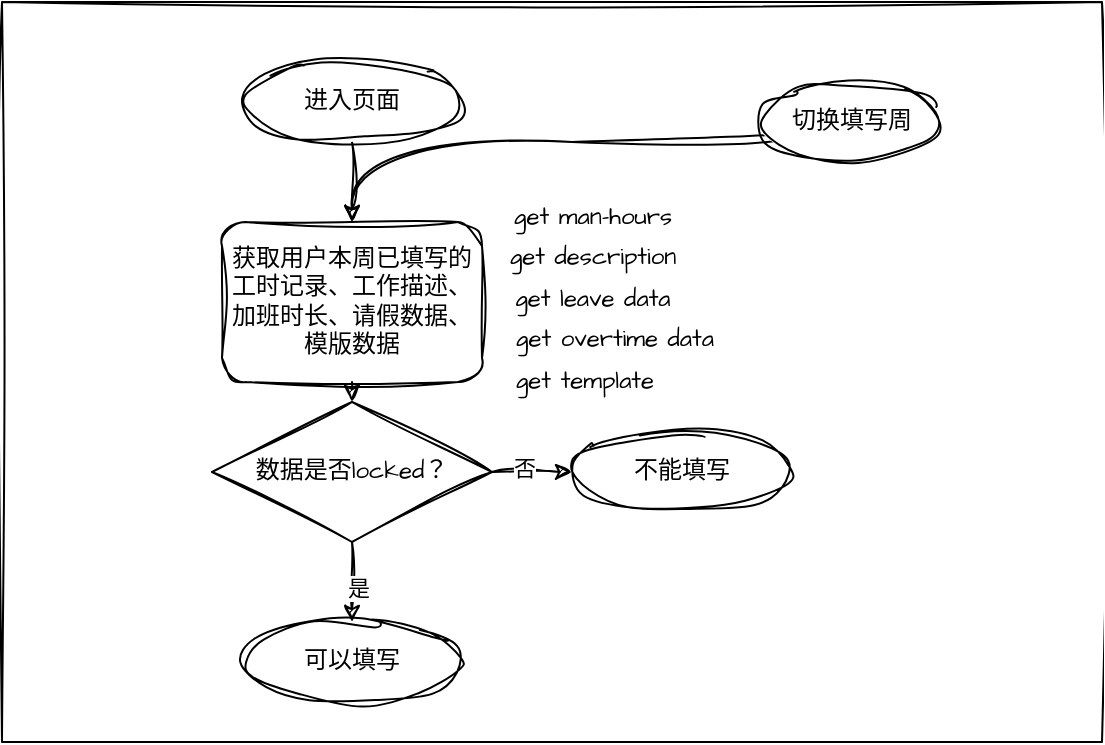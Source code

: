 <mxfile version="24.2.0" type="github">
  <diagram name="第 1 页" id="miGAgHpor00Gb3VYKy4M">
    <mxGraphModel dx="1494" dy="343" grid="1" gridSize="10" guides="1" tooltips="1" connect="1" arrows="1" fold="1" page="1" pageScale="1" pageWidth="827" pageHeight="1169" math="0" shadow="0">
      <root>
        <mxCell id="0" />
        <mxCell id="1" parent="0" />
        <mxCell id="1MVvSU5XBwLfO8CINbHJ-28" value="" style="rounded=0;whiteSpace=wrap;html=1;sketch=1;hachureGap=4;jiggle=2;curveFitting=1;fontFamily=Architects Daughter;fontSource=https%3A%2F%2Ffonts.googleapis.com%2Fcss%3Ffamily%3DArchitects%2BDaughter;" vertex="1" parent="1">
          <mxGeometry x="-800" y="20" width="550" height="370" as="geometry" />
        </mxCell>
        <mxCell id="1MVvSU5XBwLfO8CINbHJ-19" style="edgeStyle=orthogonalEdgeStyle;sketch=1;hachureGap=4;jiggle=2;curveFitting=1;orthogonalLoop=1;jettySize=auto;html=1;exitX=0.5;exitY=1;exitDx=0;exitDy=0;entryX=0.5;entryY=0;entryDx=0;entryDy=0;fontFamily=Architects Daughter;fontSource=https%3A%2F%2Ffonts.googleapis.com%2Fcss%3Ffamily%3DArchitects%2BDaughter;" edge="1" parent="1" source="1MVvSU5XBwLfO8CINbHJ-8" target="1MVvSU5XBwLfO8CINbHJ-16">
          <mxGeometry relative="1" as="geometry" />
        </mxCell>
        <mxCell id="1MVvSU5XBwLfO8CINbHJ-8" value="获取用户本周已填写的工时记录、工作描述、加班时长、请假数据、模版数据" style="rounded=1;whiteSpace=wrap;html=1;sketch=1;hachureGap=4;jiggle=2;curveFitting=1;fontFamily=Architects Daughter;fontSource=https%3A%2F%2Ffonts.googleapis.com%2Fcss%3Ffamily%3DArchitects%2BDaughter;" vertex="1" parent="1">
          <mxGeometry x="-690" y="130" width="130" height="80" as="geometry" />
        </mxCell>
        <mxCell id="1MVvSU5XBwLfO8CINbHJ-14" style="edgeStyle=orthogonalEdgeStyle;sketch=1;hachureGap=4;jiggle=2;curveFitting=1;orthogonalLoop=1;jettySize=auto;html=1;exitX=0.5;exitY=1;exitDx=0;exitDy=0;fontFamily=Architects Daughter;fontSource=https%3A%2F%2Ffonts.googleapis.com%2Fcss%3Ffamily%3DArchitects%2BDaughter;" edge="1" parent="1" source="1MVvSU5XBwLfO8CINbHJ-13" target="1MVvSU5XBwLfO8CINbHJ-8">
          <mxGeometry relative="1" as="geometry">
            <mxPoint x="-625" y="110" as="targetPoint" />
          </mxGeometry>
        </mxCell>
        <mxCell id="1MVvSU5XBwLfO8CINbHJ-13" value="进入页面" style="ellipse;whiteSpace=wrap;html=1;sketch=1;hachureGap=4;jiggle=2;curveFitting=1;fontFamily=Architects Daughter;fontSource=https%3A%2F%2Ffonts.googleapis.com%2Fcss%3Ffamily%3DArchitects%2BDaughter;" vertex="1" parent="1">
          <mxGeometry x="-680" y="50" width="110" height="40" as="geometry" />
        </mxCell>
        <mxCell id="1MVvSU5XBwLfO8CINbHJ-21" style="edgeStyle=orthogonalEdgeStyle;sketch=1;hachureGap=4;jiggle=2;curveFitting=1;orthogonalLoop=1;jettySize=auto;html=1;exitX=0.5;exitY=1;exitDx=0;exitDy=0;fontFamily=Architects Daughter;fontSource=https%3A%2F%2Ffonts.googleapis.com%2Fcss%3Ffamily%3DArchitects%2BDaughter;" edge="1" parent="1" source="1MVvSU5XBwLfO8CINbHJ-16" target="1MVvSU5XBwLfO8CINbHJ-20">
          <mxGeometry relative="1" as="geometry" />
        </mxCell>
        <mxCell id="1MVvSU5XBwLfO8CINbHJ-24" value="是" style="edgeLabel;html=1;align=center;verticalAlign=middle;resizable=0;points=[];sketch=1;hachureGap=4;jiggle=2;curveFitting=1;fontFamily=Architects Daughter;fontSource=https%3A%2F%2Ffonts.googleapis.com%2Fcss%3Ffamily%3DArchitects%2BDaughter;" vertex="1" connectable="0" parent="1MVvSU5XBwLfO8CINbHJ-21">
          <mxGeometry x="0.125" y="3" relative="1" as="geometry">
            <mxPoint as="offset" />
          </mxGeometry>
        </mxCell>
        <mxCell id="1MVvSU5XBwLfO8CINbHJ-23" style="edgeStyle=orthogonalEdgeStyle;sketch=1;hachureGap=4;jiggle=2;curveFitting=1;orthogonalLoop=1;jettySize=auto;html=1;exitX=1;exitY=0.5;exitDx=0;exitDy=0;entryX=0;entryY=0.5;entryDx=0;entryDy=0;fontFamily=Architects Daughter;fontSource=https%3A%2F%2Ffonts.googleapis.com%2Fcss%3Ffamily%3DArchitects%2BDaughter;" edge="1" parent="1" source="1MVvSU5XBwLfO8CINbHJ-16" target="1MVvSU5XBwLfO8CINbHJ-22">
          <mxGeometry relative="1" as="geometry" />
        </mxCell>
        <mxCell id="1MVvSU5XBwLfO8CINbHJ-25" value="否" style="edgeLabel;html=1;align=center;verticalAlign=middle;resizable=0;points=[];sketch=1;hachureGap=4;jiggle=2;curveFitting=1;fontFamily=Architects Daughter;fontSource=https%3A%2F%2Ffonts.googleapis.com%2Fcss%3Ffamily%3DArchitects%2BDaughter;" vertex="1" connectable="0" parent="1MVvSU5XBwLfO8CINbHJ-23">
          <mxGeometry x="-0.208" y="2" relative="1" as="geometry">
            <mxPoint as="offset" />
          </mxGeometry>
        </mxCell>
        <mxCell id="1MVvSU5XBwLfO8CINbHJ-16" value="数据是否locked？" style="rhombus;whiteSpace=wrap;html=1;sketch=1;hachureGap=4;jiggle=2;curveFitting=1;fontFamily=Architects Daughter;fontSource=https%3A%2F%2Ffonts.googleapis.com%2Fcss%3Ffamily%3DArchitects%2BDaughter;" vertex="1" parent="1">
          <mxGeometry x="-695" y="220" width="140" height="70" as="geometry" />
        </mxCell>
        <mxCell id="1MVvSU5XBwLfO8CINbHJ-17" value="get man-hours" style="text;html=1;align=center;verticalAlign=middle;resizable=0;points=[];autosize=1;strokeColor=none;fillColor=none;fontFamily=Architects Daughter;fontSource=https%3A%2F%2Ffonts.googleapis.com%2Fcss%3Ffamily%3DArchitects%2BDaughter;" vertex="1" parent="1">
          <mxGeometry x="-555" y="113" width="100" height="30" as="geometry" />
        </mxCell>
        <mxCell id="1MVvSU5XBwLfO8CINbHJ-18" value="get description" style="text;html=1;align=center;verticalAlign=middle;resizable=0;points=[];autosize=1;strokeColor=none;fillColor=none;fontFamily=Architects Daughter;fontSource=https%3A%2F%2Ffonts.googleapis.com%2Fcss%3Ffamily%3DArchitects%2BDaughter;" vertex="1" parent="1">
          <mxGeometry x="-560" y="133" width="110" height="30" as="geometry" />
        </mxCell>
        <mxCell id="1MVvSU5XBwLfO8CINbHJ-20" value="可以填写" style="ellipse;whiteSpace=wrap;html=1;sketch=1;hachureGap=4;jiggle=2;curveFitting=1;fontFamily=Architects Daughter;fontSource=https%3A%2F%2Ffonts.googleapis.com%2Fcss%3Ffamily%3DArchitects%2BDaughter;" vertex="1" parent="1">
          <mxGeometry x="-680" y="330" width="110" height="40" as="geometry" />
        </mxCell>
        <mxCell id="1MVvSU5XBwLfO8CINbHJ-22" value="不能填写" style="ellipse;whiteSpace=wrap;html=1;sketch=1;hachureGap=4;jiggle=2;curveFitting=1;fontFamily=Architects Daughter;fontSource=https%3A%2F%2Ffonts.googleapis.com%2Fcss%3Ffamily%3DArchitects%2BDaughter;" vertex="1" parent="1">
          <mxGeometry x="-515" y="235" width="110" height="40" as="geometry" />
        </mxCell>
        <mxCell id="1MVvSU5XBwLfO8CINbHJ-33" style="edgeStyle=orthogonalEdgeStyle;sketch=1;hachureGap=4;jiggle=2;curveFitting=1;orthogonalLoop=1;jettySize=auto;html=1;entryX=0.5;entryY=0;entryDx=0;entryDy=0;fontFamily=Architects Daughter;fontSource=https%3A%2F%2Ffonts.googleapis.com%2Fcss%3Ffamily%3DArchitects%2BDaughter;curved=1;exitX=0;exitY=0.5;exitDx=0;exitDy=0;" edge="1" parent="1" source="1MVvSU5XBwLfO8CINbHJ-30" target="1MVvSU5XBwLfO8CINbHJ-8">
          <mxGeometry relative="1" as="geometry">
            <Array as="points">
              <mxPoint x="-405" y="90" />
              <mxPoint x="-625" y="90" />
            </Array>
          </mxGeometry>
        </mxCell>
        <mxCell id="1MVvSU5XBwLfO8CINbHJ-30" value="切换填写周" style="ellipse;whiteSpace=wrap;html=1;sketch=1;hachureGap=4;jiggle=2;curveFitting=1;fontFamily=Architects Daughter;fontSource=https%3A%2F%2Ffonts.googleapis.com%2Fcss%3Ffamily%3DArchitects%2BDaughter;" vertex="1" parent="1">
          <mxGeometry x="-420" y="60" width="90" height="40" as="geometry" />
        </mxCell>
        <mxCell id="1MVvSU5XBwLfO8CINbHJ-31" value="get leave data" style="text;html=1;align=center;verticalAlign=middle;resizable=0;points=[];autosize=1;strokeColor=none;fillColor=none;fontFamily=Architects Daughter;fontSource=https%3A%2F%2Ffonts.googleapis.com%2Fcss%3Ffamily%3DArchitects%2BDaughter;" vertex="1" parent="1">
          <mxGeometry x="-555" y="154" width="100" height="30" as="geometry" />
        </mxCell>
        <mxCell id="1MVvSU5XBwLfO8CINbHJ-32" value="get overtime data" style="text;html=1;align=center;verticalAlign=middle;resizable=0;points=[];autosize=1;strokeColor=none;fillColor=none;fontFamily=Architects Daughter;fontSource=https%3A%2F%2Ffonts.googleapis.com%2Fcss%3Ffamily%3DArchitects%2BDaughter;" vertex="1" parent="1">
          <mxGeometry x="-554" y="174" width="120" height="30" as="geometry" />
        </mxCell>
        <mxCell id="1MVvSU5XBwLfO8CINbHJ-35" value="get template" style="text;html=1;align=center;verticalAlign=middle;resizable=0;points=[];autosize=1;strokeColor=none;fillColor=none;fontFamily=Architects Daughter;fontSource=https%3A%2F%2Ffonts.googleapis.com%2Fcss%3Ffamily%3DArchitects%2BDaughter;" vertex="1" parent="1">
          <mxGeometry x="-554" y="195" width="90" height="30" as="geometry" />
        </mxCell>
      </root>
    </mxGraphModel>
  </diagram>
</mxfile>
